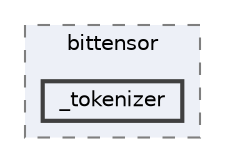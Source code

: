 digraph "/Users/macthrasher/bittensor/bittensor/_tokenizer"
{
 // LATEX_PDF_SIZE
  bgcolor="transparent";
  edge [fontname=Helvetica,fontsize=10,labelfontname=Helvetica,labelfontsize=10];
  node [fontname=Helvetica,fontsize=10,shape=box,height=0.2,width=0.4];
  compound=true
  subgraph clusterdir_f169d542b9721b111e65b1075befb384 {
    graph [ bgcolor="#edf0f7", pencolor="grey50", label="bittensor", fontname=Helvetica,fontsize=10 style="filled,dashed", URL="dir_f169d542b9721b111e65b1075befb384.html",tooltip=""]
  dir_5c31170d7ced8076e05fe153c44e9eaf [label="_tokenizer", fillcolor="#edf0f7", color="grey25", style="filled,bold", URL="dir_5c31170d7ced8076e05fe153c44e9eaf.html",tooltip=""];
  }
}
